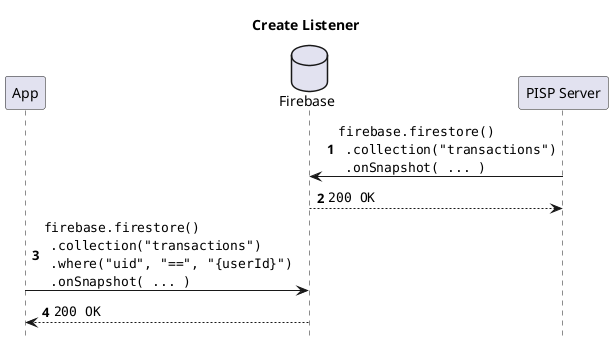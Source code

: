@startuml

title Create Listener

hide footbox

autonumber

participant App
database Firebase
participant "PISP Server" as PISP

PISP -> Firebase: ""firebase.firestore()""\n\
  "".collection("transactions")""\n\
  "".onSnapshot( ... )""
return ""200 OK""

App -> Firebase: ""firebase.firestore()""\n\
  "".collection("transactions")""\n\
  "".where("uid", "==", "{userId}")""\n\
  "".onSnapshot( ... )""
return ""200 OK""

@enduml
